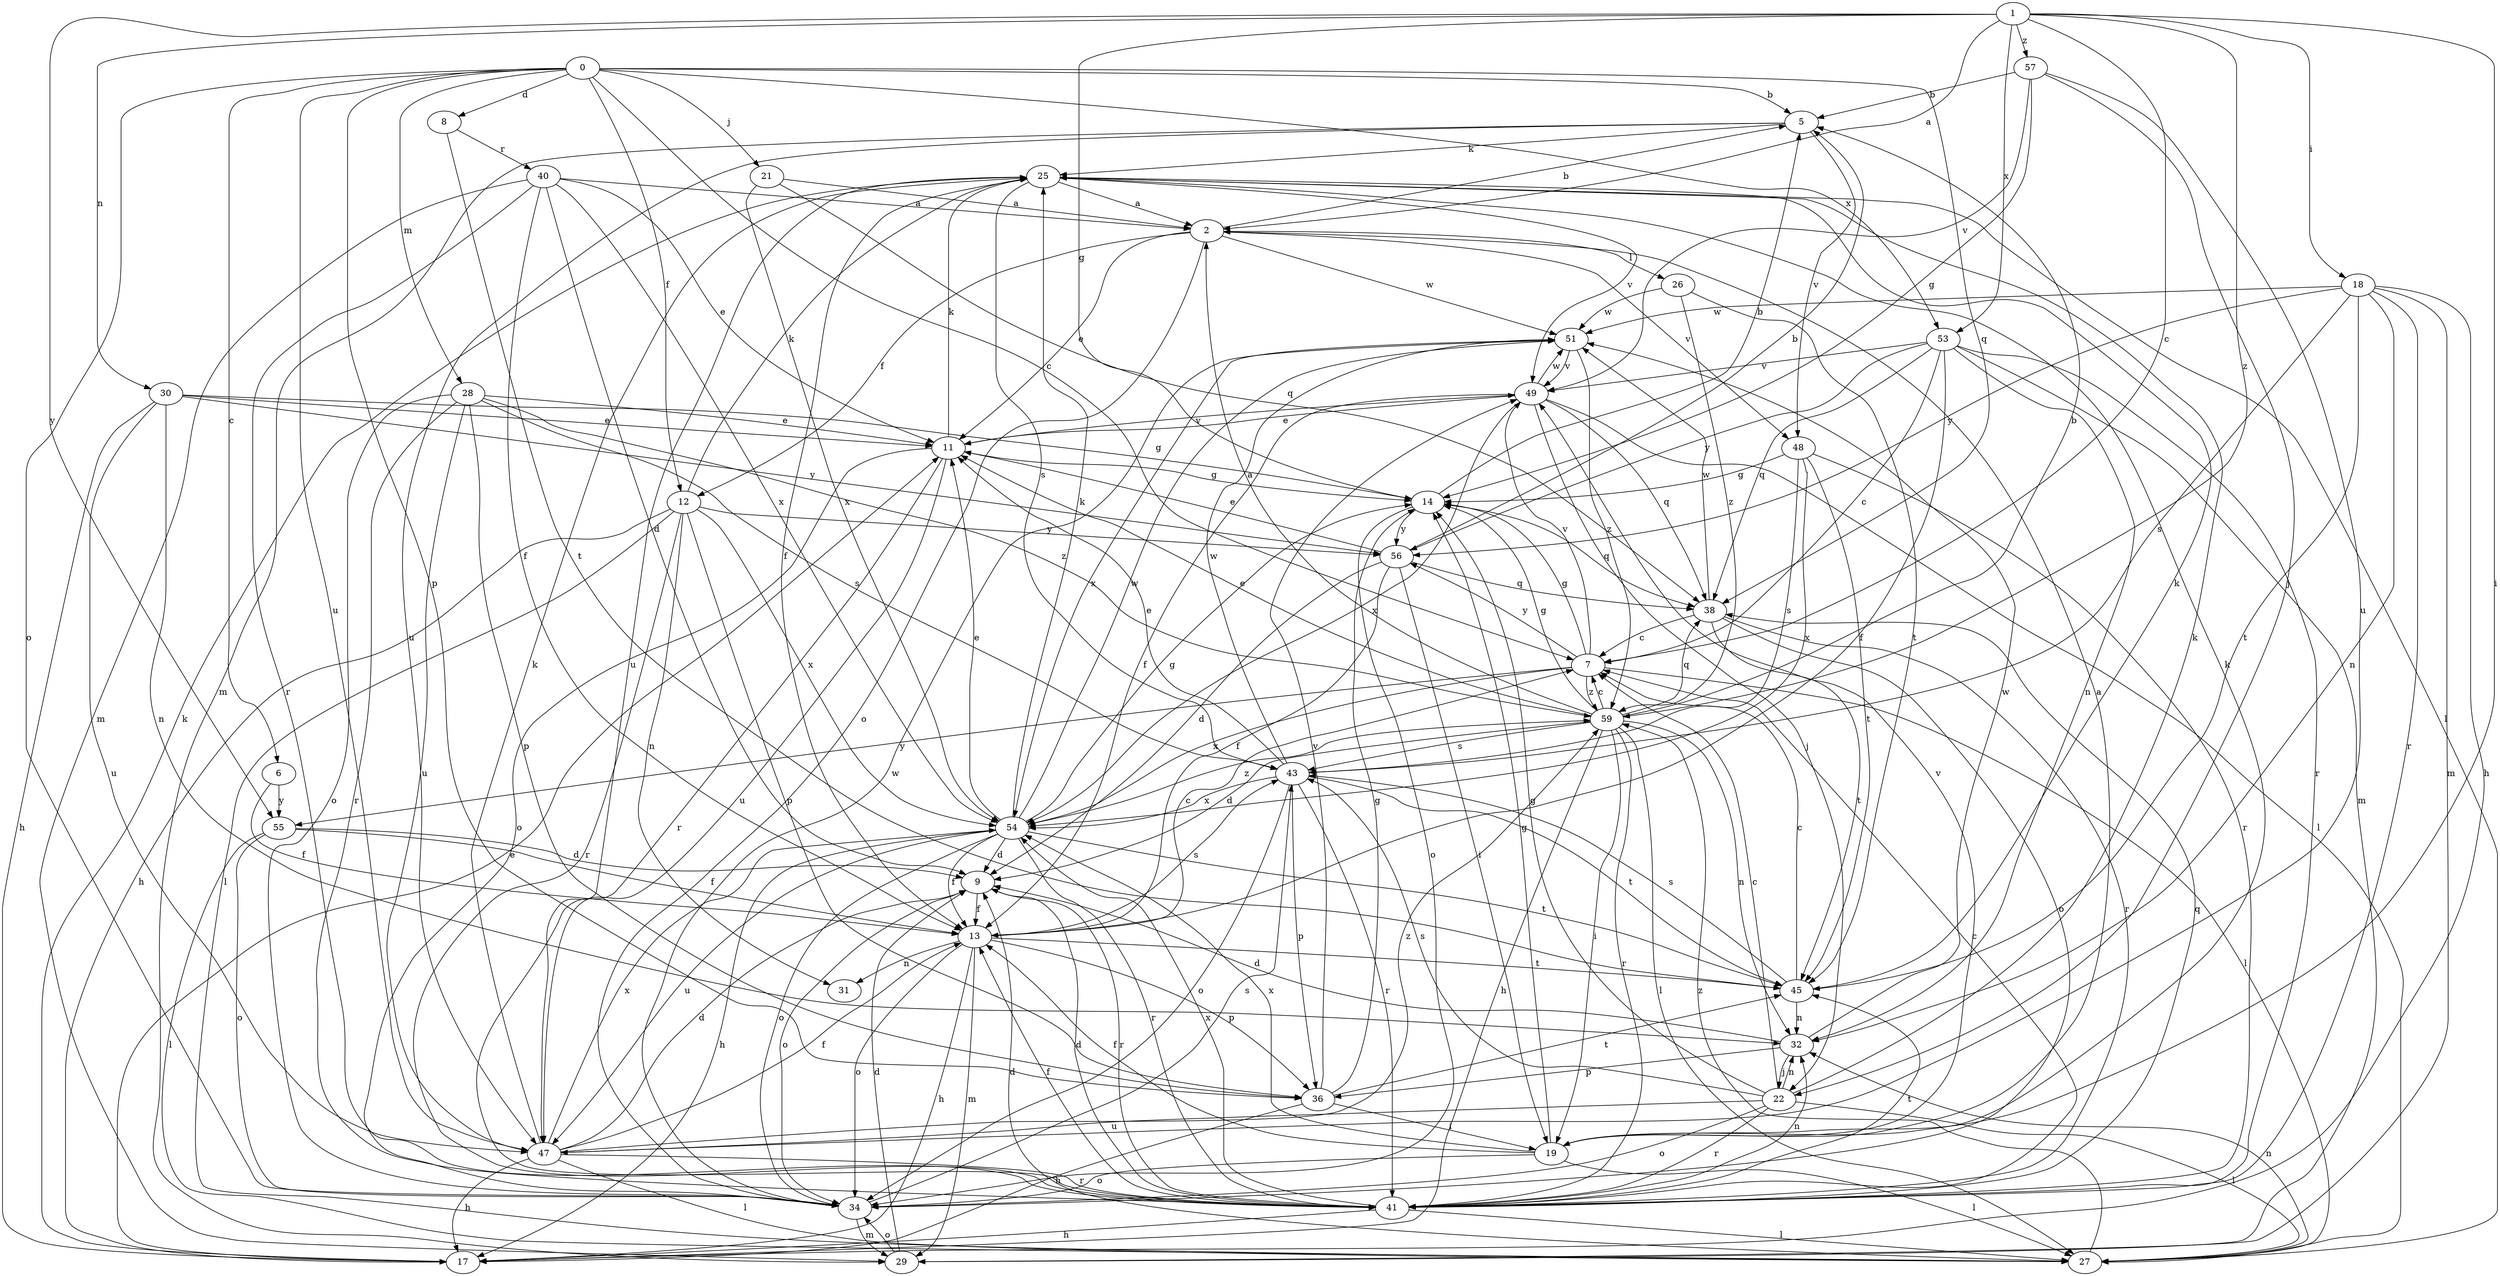 strict digraph  {
0;
1;
2;
5;
6;
7;
8;
9;
11;
12;
13;
14;
17;
18;
19;
21;
22;
25;
26;
27;
28;
29;
30;
31;
32;
34;
36;
38;
40;
41;
43;
45;
47;
48;
49;
51;
53;
54;
55;
56;
57;
59;
0 -> 5  [label=b];
0 -> 6  [label=c];
0 -> 7  [label=c];
0 -> 8  [label=d];
0 -> 12  [label=f];
0 -> 21  [label=j];
0 -> 28  [label=m];
0 -> 34  [label=o];
0 -> 36  [label=p];
0 -> 38  [label=q];
0 -> 47  [label=u];
0 -> 53  [label=x];
1 -> 2  [label=a];
1 -> 7  [label=c];
1 -> 14  [label=g];
1 -> 18  [label=i];
1 -> 19  [label=i];
1 -> 30  [label=n];
1 -> 53  [label=x];
1 -> 55  [label=y];
1 -> 57  [label=z];
1 -> 59  [label=z];
2 -> 5  [label=b];
2 -> 11  [label=e];
2 -> 12  [label=f];
2 -> 26  [label=l];
2 -> 34  [label=o];
2 -> 48  [label=v];
2 -> 51  [label=w];
5 -> 25  [label=k];
5 -> 29  [label=m];
5 -> 47  [label=u];
5 -> 48  [label=v];
6 -> 13  [label=f];
6 -> 55  [label=y];
7 -> 14  [label=g];
7 -> 27  [label=l];
7 -> 49  [label=v];
7 -> 54  [label=x];
7 -> 55  [label=y];
7 -> 56  [label=y];
7 -> 59  [label=z];
8 -> 40  [label=r];
8 -> 45  [label=t];
9 -> 13  [label=f];
9 -> 34  [label=o];
9 -> 41  [label=r];
11 -> 14  [label=g];
11 -> 25  [label=k];
11 -> 34  [label=o];
11 -> 41  [label=r];
11 -> 47  [label=u];
11 -> 49  [label=v];
12 -> 17  [label=h];
12 -> 25  [label=k];
12 -> 27  [label=l];
12 -> 31  [label=n];
12 -> 36  [label=p];
12 -> 41  [label=r];
12 -> 54  [label=x];
12 -> 56  [label=y];
13 -> 7  [label=c];
13 -> 17  [label=h];
13 -> 29  [label=m];
13 -> 31  [label=n];
13 -> 34  [label=o];
13 -> 36  [label=p];
13 -> 43  [label=s];
13 -> 45  [label=t];
14 -> 5  [label=b];
14 -> 34  [label=o];
14 -> 38  [label=q];
14 -> 56  [label=y];
17 -> 11  [label=e];
17 -> 25  [label=k];
18 -> 17  [label=h];
18 -> 29  [label=m];
18 -> 32  [label=n];
18 -> 41  [label=r];
18 -> 43  [label=s];
18 -> 45  [label=t];
18 -> 51  [label=w];
18 -> 56  [label=y];
19 -> 2  [label=a];
19 -> 13  [label=f];
19 -> 14  [label=g];
19 -> 25  [label=k];
19 -> 27  [label=l];
19 -> 34  [label=o];
19 -> 49  [label=v];
19 -> 54  [label=x];
21 -> 2  [label=a];
21 -> 38  [label=q];
21 -> 54  [label=x];
22 -> 7  [label=c];
22 -> 14  [label=g];
22 -> 25  [label=k];
22 -> 27  [label=l];
22 -> 32  [label=n];
22 -> 34  [label=o];
22 -> 41  [label=r];
22 -> 43  [label=s];
22 -> 47  [label=u];
25 -> 2  [label=a];
25 -> 13  [label=f];
25 -> 27  [label=l];
25 -> 43  [label=s];
25 -> 47  [label=u];
25 -> 49  [label=v];
26 -> 45  [label=t];
26 -> 51  [label=w];
26 -> 59  [label=z];
27 -> 9  [label=d];
27 -> 32  [label=n];
27 -> 59  [label=z];
28 -> 11  [label=e];
28 -> 34  [label=o];
28 -> 36  [label=p];
28 -> 41  [label=r];
28 -> 43  [label=s];
28 -> 47  [label=u];
28 -> 59  [label=z];
29 -> 9  [label=d];
29 -> 34  [label=o];
30 -> 11  [label=e];
30 -> 14  [label=g];
30 -> 17  [label=h];
30 -> 32  [label=n];
30 -> 47  [label=u];
30 -> 56  [label=y];
32 -> 9  [label=d];
32 -> 22  [label=j];
32 -> 36  [label=p];
32 -> 51  [label=w];
34 -> 29  [label=m];
34 -> 43  [label=s];
34 -> 51  [label=w];
36 -> 14  [label=g];
36 -> 17  [label=h];
36 -> 19  [label=i];
36 -> 45  [label=t];
36 -> 49  [label=v];
38 -> 7  [label=c];
38 -> 34  [label=o];
38 -> 41  [label=r];
38 -> 45  [label=t];
38 -> 51  [label=w];
40 -> 2  [label=a];
40 -> 9  [label=d];
40 -> 11  [label=e];
40 -> 13  [label=f];
40 -> 29  [label=m];
40 -> 41  [label=r];
40 -> 54  [label=x];
41 -> 7  [label=c];
41 -> 9  [label=d];
41 -> 13  [label=f];
41 -> 17  [label=h];
41 -> 27  [label=l];
41 -> 32  [label=n];
41 -> 38  [label=q];
41 -> 45  [label=t];
41 -> 54  [label=x];
43 -> 11  [label=e];
43 -> 34  [label=o];
43 -> 36  [label=p];
43 -> 41  [label=r];
43 -> 45  [label=t];
43 -> 51  [label=w];
43 -> 54  [label=x];
45 -> 7  [label=c];
45 -> 25  [label=k];
45 -> 32  [label=n];
45 -> 43  [label=s];
47 -> 9  [label=d];
47 -> 13  [label=f];
47 -> 17  [label=h];
47 -> 25  [label=k];
47 -> 27  [label=l];
47 -> 41  [label=r];
47 -> 54  [label=x];
47 -> 59  [label=z];
48 -> 14  [label=g];
48 -> 41  [label=r];
48 -> 43  [label=s];
48 -> 45  [label=t];
48 -> 54  [label=x];
49 -> 11  [label=e];
49 -> 13  [label=f];
49 -> 22  [label=j];
49 -> 27  [label=l];
49 -> 38  [label=q];
49 -> 51  [label=w];
49 -> 54  [label=x];
51 -> 49  [label=v];
51 -> 54  [label=x];
51 -> 59  [label=z];
53 -> 7  [label=c];
53 -> 13  [label=f];
53 -> 29  [label=m];
53 -> 32  [label=n];
53 -> 38  [label=q];
53 -> 41  [label=r];
53 -> 49  [label=v];
53 -> 56  [label=y];
54 -> 9  [label=d];
54 -> 11  [label=e];
54 -> 13  [label=f];
54 -> 14  [label=g];
54 -> 17  [label=h];
54 -> 25  [label=k];
54 -> 34  [label=o];
54 -> 41  [label=r];
54 -> 45  [label=t];
54 -> 47  [label=u];
54 -> 51  [label=w];
54 -> 59  [label=z];
55 -> 9  [label=d];
55 -> 13  [label=f];
55 -> 27  [label=l];
55 -> 34  [label=o];
56 -> 5  [label=b];
56 -> 9  [label=d];
56 -> 11  [label=e];
56 -> 13  [label=f];
56 -> 19  [label=i];
56 -> 38  [label=q];
57 -> 5  [label=b];
57 -> 14  [label=g];
57 -> 22  [label=j];
57 -> 47  [label=u];
57 -> 49  [label=v];
59 -> 2  [label=a];
59 -> 5  [label=b];
59 -> 7  [label=c];
59 -> 9  [label=d];
59 -> 11  [label=e];
59 -> 14  [label=g];
59 -> 17  [label=h];
59 -> 19  [label=i];
59 -> 27  [label=l];
59 -> 32  [label=n];
59 -> 38  [label=q];
59 -> 41  [label=r];
59 -> 43  [label=s];
}

